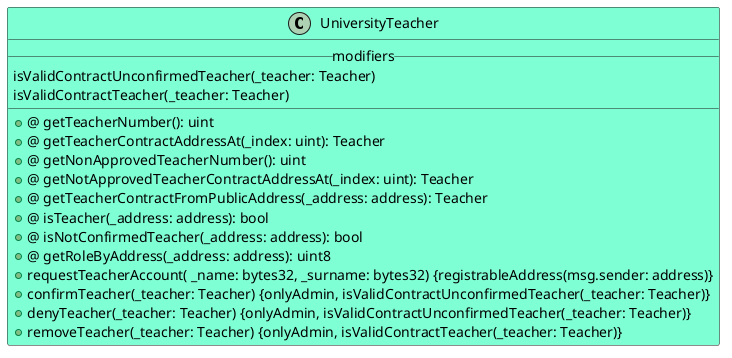 @startuml

class UniversityTeacher #AquaMarine {
__modifiers__
isValidContractUnconfirmedTeacher(_teacher: Teacher)
isValidContractTeacher(_teacher: Teacher)
__
+@ getTeacherNumber(): uint
+@ getTeacherContractAddressAt(_index: uint): Teacher
+@ getNonApprovedTeacherNumber(): uint
+@ getNotApprovedTeacherContractAddressAt(_index: uint): Teacher
+@ getTeacherContractFromPublicAddress(_address: address): Teacher
+@ isTeacher(_address: address): bool
+@ isNotConfirmedTeacher(_address: address): bool
+@ getRoleByAddress(_address: address): uint8
+ requestTeacherAccount( _name: bytes32, _surname: bytes32) {registrableAddress(msg.sender: address)}
+ confirmTeacher(_teacher: Teacher) {onlyAdmin, isValidContractUnconfirmedTeacher(_teacher: Teacher)}
+ denyTeacher(_teacher: Teacher) {onlyAdmin, isValidContractUnconfirmedTeacher(_teacher: Teacher)}
+ removeTeacher(_teacher: Teacher) {onlyAdmin, isValidContractTeacher(_teacher: Teacher)}
}
@enduml
